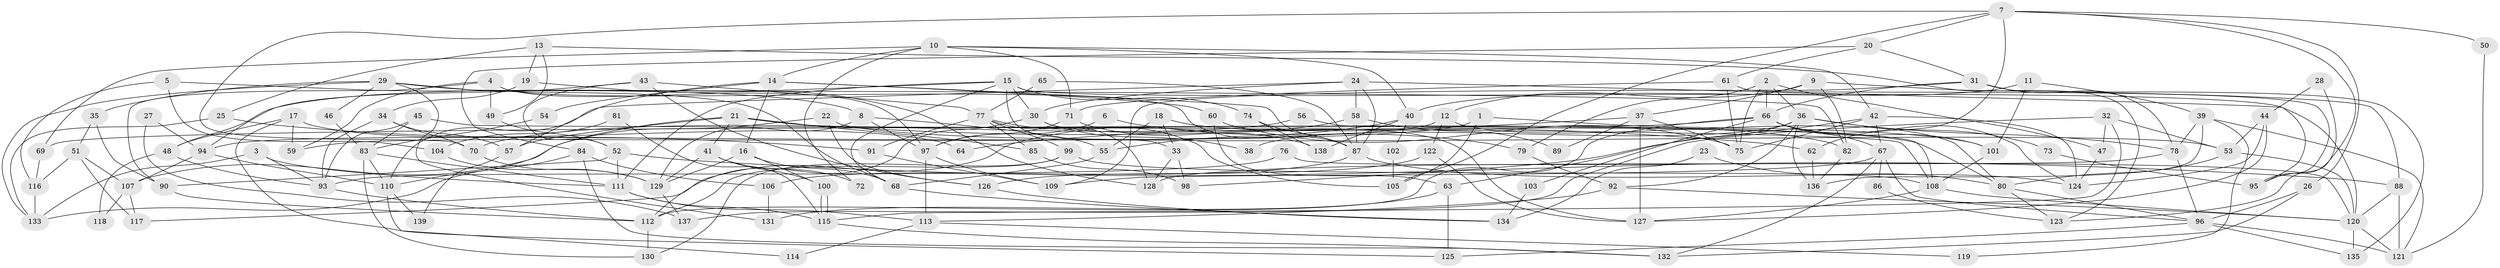 // coarse degree distribution, {3: 0.10714285714285714, 9: 0.08928571428571429, 5: 0.10714285714285714, 4: 0.08928571428571429, 14: 0.03571428571428571, 11: 0.03571428571428571, 7: 0.08928571428571429, 10: 0.03571428571428571, 15: 0.017857142857142856, 8: 0.07142857142857142, 6: 0.10714285714285714, 12: 0.017857142857142856, 2: 0.17857142857142858, 13: 0.017857142857142856}
// Generated by graph-tools (version 1.1) at 2025/51/03/04/25 22:51:08]
// undirected, 139 vertices, 278 edges
graph export_dot {
  node [color=gray90,style=filled];
  1;
  2;
  3;
  4;
  5;
  6;
  7;
  8;
  9;
  10;
  11;
  12;
  13;
  14;
  15;
  16;
  17;
  18;
  19;
  20;
  21;
  22;
  23;
  24;
  25;
  26;
  27;
  28;
  29;
  30;
  31;
  32;
  33;
  34;
  35;
  36;
  37;
  38;
  39;
  40;
  41;
  42;
  43;
  44;
  45;
  46;
  47;
  48;
  49;
  50;
  51;
  52;
  53;
  54;
  55;
  56;
  57;
  58;
  59;
  60;
  61;
  62;
  63;
  64;
  65;
  66;
  67;
  68;
  69;
  70;
  71;
  72;
  73;
  74;
  75;
  76;
  77;
  78;
  79;
  80;
  81;
  82;
  83;
  84;
  85;
  86;
  87;
  88;
  89;
  90;
  91;
  92;
  93;
  94;
  95;
  96;
  97;
  98;
  99;
  100;
  101;
  102;
  103;
  104;
  105;
  106;
  107;
  108;
  109;
  110;
  111;
  112;
  113;
  114;
  115;
  116;
  117;
  118;
  119;
  120;
  121;
  122;
  123;
  124;
  125;
  126;
  127;
  128;
  129;
  130;
  131;
  132;
  133;
  134;
  135;
  136;
  137;
  138;
  139;
  1 -- 105;
  1 -- 101;
  1 -- 94;
  2 -- 36;
  2 -- 47;
  2 -- 66;
  2 -- 75;
  2 -- 79;
  3 -- 111;
  3 -- 133;
  3 -- 93;
  4 -- 87;
  4 -- 59;
  4 -- 49;
  4 -- 90;
  4 -- 97;
  5 -- 8;
  5 -- 116;
  5 -- 104;
  6 -- 79;
  6 -- 97;
  7 -- 70;
  7 -- 20;
  7 -- 26;
  7 -- 50;
  7 -- 62;
  7 -- 95;
  7 -- 105;
  8 -- 97;
  8 -- 55;
  8 -- 129;
  9 -- 82;
  9 -- 88;
  9 -- 12;
  9 -- 37;
  10 -- 40;
  10 -- 42;
  10 -- 14;
  10 -- 69;
  10 -- 71;
  10 -- 72;
  11 -- 101;
  11 -- 39;
  11 -- 40;
  12 -- 80;
  12 -- 59;
  12 -- 122;
  13 -- 19;
  13 -- 49;
  13 -- 25;
  13 -- 123;
  14 -- 87;
  14 -- 16;
  14 -- 54;
  14 -- 57;
  14 -- 60;
  15 -- 30;
  15 -- 120;
  15 -- 33;
  15 -- 48;
  15 -- 68;
  15 -- 74;
  15 -- 111;
  16 -- 68;
  16 -- 100;
  16 -- 129;
  17 -- 125;
  17 -- 48;
  17 -- 59;
  17 -- 64;
  18 -- 33;
  18 -- 82;
  18 -- 55;
  19 -- 128;
  19 -- 34;
  20 -- 31;
  20 -- 84;
  20 -- 61;
  21 -- 80;
  21 -- 41;
  21 -- 57;
  21 -- 62;
  21 -- 85;
  21 -- 110;
  22 -- 107;
  22 -- 53;
  22 -- 126;
  23 -- 134;
  23 -- 80;
  24 -- 87;
  24 -- 95;
  24 -- 30;
  24 -- 58;
  24 -- 110;
  25 -- 91;
  25 -- 133;
  26 -- 132;
  26 -- 96;
  27 -- 137;
  27 -- 94;
  28 -- 44;
  28 -- 123;
  29 -- 133;
  29 -- 131;
  29 -- 35;
  29 -- 46;
  29 -- 68;
  29 -- 82;
  30 -- 127;
  30 -- 38;
  30 -- 112;
  31 -- 66;
  31 -- 109;
  31 -- 78;
  31 -- 135;
  32 -- 53;
  32 -- 115;
  32 -- 47;
  32 -- 137;
  33 -- 128;
  33 -- 98;
  34 -- 57;
  34 -- 93;
  34 -- 70;
  35 -- 90;
  35 -- 51;
  36 -- 92;
  36 -- 136;
  36 -- 38;
  36 -- 63;
  36 -- 73;
  36 -- 78;
  37 -- 75;
  37 -- 64;
  37 -- 89;
  37 -- 127;
  39 -- 78;
  39 -- 121;
  39 -- 119;
  39 -- 136;
  40 -- 55;
  40 -- 102;
  40 -- 138;
  41 -- 100;
  41 -- 129;
  41 -- 72;
  42 -- 98;
  42 -- 67;
  42 -- 75;
  42 -- 124;
  43 -- 94;
  43 -- 126;
  43 -- 52;
  43 -- 77;
  44 -- 127;
  44 -- 124;
  44 -- 53;
  45 -- 108;
  45 -- 83;
  45 -- 93;
  46 -- 83;
  47 -- 124;
  48 -- 93;
  48 -- 118;
  49 -- 52;
  50 -- 121;
  51 -- 117;
  51 -- 107;
  51 -- 116;
  52 -- 90;
  52 -- 88;
  52 -- 111;
  53 -- 120;
  53 -- 80;
  54 -- 83;
  55 -- 68;
  56 -- 70;
  56 -- 108;
  57 -- 139;
  58 -- 87;
  58 -- 89;
  58 -- 117;
  60 -- 75;
  60 -- 63;
  61 -- 75;
  61 -- 71;
  61 -- 95;
  62 -- 136;
  63 -- 125;
  63 -- 131;
  65 -- 77;
  65 -- 87;
  66 -- 112;
  66 -- 67;
  66 -- 69;
  66 -- 101;
  66 -- 103;
  66 -- 124;
  67 -- 96;
  67 -- 86;
  67 -- 109;
  67 -- 132;
  68 -- 134;
  69 -- 116;
  70 -- 129;
  71 -- 97;
  71 -- 138;
  73 -- 95;
  74 -- 138;
  74 -- 87;
  76 -- 93;
  76 -- 120;
  77 -- 99;
  77 -- 85;
  77 -- 91;
  77 -- 105;
  77 -- 128;
  78 -- 96;
  78 -- 128;
  79 -- 92;
  80 -- 96;
  80 -- 123;
  81 -- 115;
  81 -- 104;
  82 -- 136;
  83 -- 111;
  83 -- 110;
  83 -- 130;
  84 -- 132;
  84 -- 133;
  84 -- 106;
  85 -- 98;
  86 -- 123;
  87 -- 124;
  87 -- 106;
  88 -- 121;
  88 -- 120;
  90 -- 112;
  91 -- 109;
  92 -- 120;
  92 -- 113;
  93 -- 112;
  94 -- 110;
  94 -- 107;
  96 -- 121;
  96 -- 125;
  96 -- 135;
  97 -- 109;
  97 -- 113;
  99 -- 112;
  99 -- 130;
  99 -- 108;
  100 -- 115;
  100 -- 115;
  101 -- 108;
  102 -- 105;
  103 -- 134;
  104 -- 129;
  106 -- 131;
  107 -- 117;
  107 -- 118;
  108 -- 120;
  108 -- 127;
  110 -- 114;
  110 -- 139;
  111 -- 113;
  111 -- 115;
  112 -- 130;
  113 -- 114;
  113 -- 119;
  115 -- 132;
  116 -- 133;
  120 -- 135;
  120 -- 121;
  122 -- 127;
  122 -- 126;
  126 -- 134;
  129 -- 137;
}
